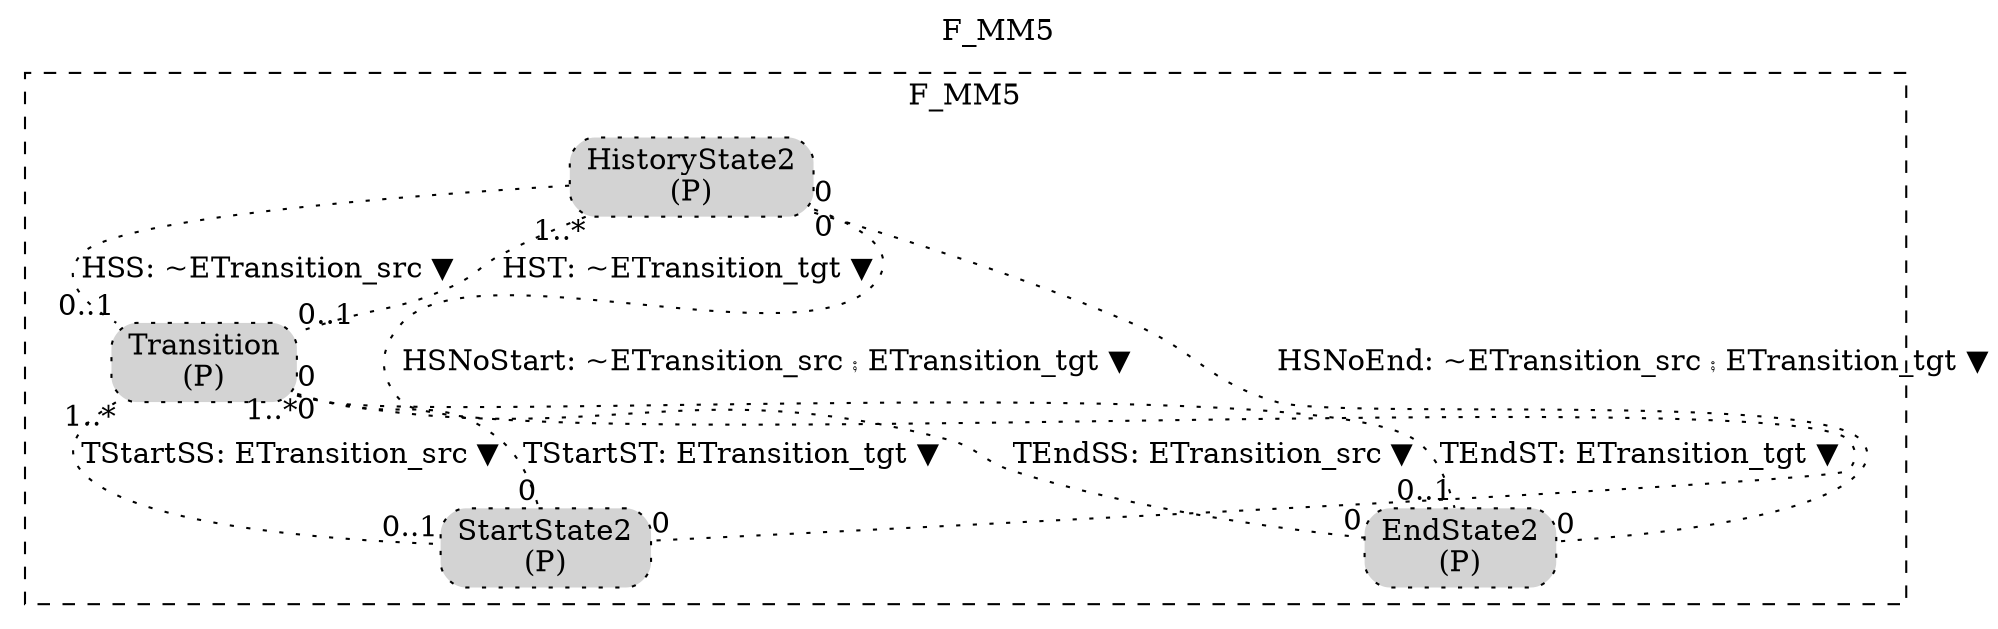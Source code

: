 digraph {graph[label=F_MM5,labelloc=tl,labelfontsize=12];
subgraph cluster_F_MM5{style=dashed;label=F_MM5;
"PTransition"[shape=box,fillcolor=lightgray,style ="rounded,filled,dotted",label=<Transition<br/>(P)>];
"PStartState2"[shape=box,fillcolor=lightgray,style ="rounded,filled,dotted",label=<StartState2<br/>(P)>];
"PEndState2"[shape=box,fillcolor=lightgray,style ="rounded,filled,dotted",label=<EndState2<br/>(P)>];
"PHistoryState2"[shape=box,fillcolor=lightgray,style ="rounded,filled,dotted",label=<HistoryState2<br/>(P)>];

"PTransition"->"PEndState2"[label="TEndSS: ETransition_src ▼",dir=none,taillabel="0",headlabel="0",style=dotted];
"PTransition"->"PEndState2"[label="TEndST: ETransition_tgt ▼",dir=none,taillabel="1..*",headlabel="0..1",style=dotted];
"PTransition"->"PStartState2"[label="TStartSS: ETransition_src ▼",dir=none,taillabel="1..*",headlabel="0..1",style=dotted];
"PTransition"->"PStartState2"[label="TStartST: ETransition_tgt ▼",dir=none,taillabel="0",headlabel="0",style=dotted];
"PHistoryState2"->"PTransition"[label="HSS: ~ETransition_src ▼",dir=none,taillabel="",headlabel="0..1",style=dotted];
"PHistoryState2"->"PTransition"[label="HST: ~ETransition_tgt ▼",dir=none,taillabel="1..*",headlabel="0..1",style=dotted];
"PHistoryState2"->"PStartState2"[label="HSNoStart: ~ETransition_src ⨾ ETransition_tgt ▼",dir=none,taillabel="0",headlabel="0",style=dotted];
"PHistoryState2"->"PEndState2"[label="HSNoEnd: ~ETransition_src ⨾ ETransition_tgt ▼",dir=none,taillabel="0",headlabel="0",style=dotted];

}




}